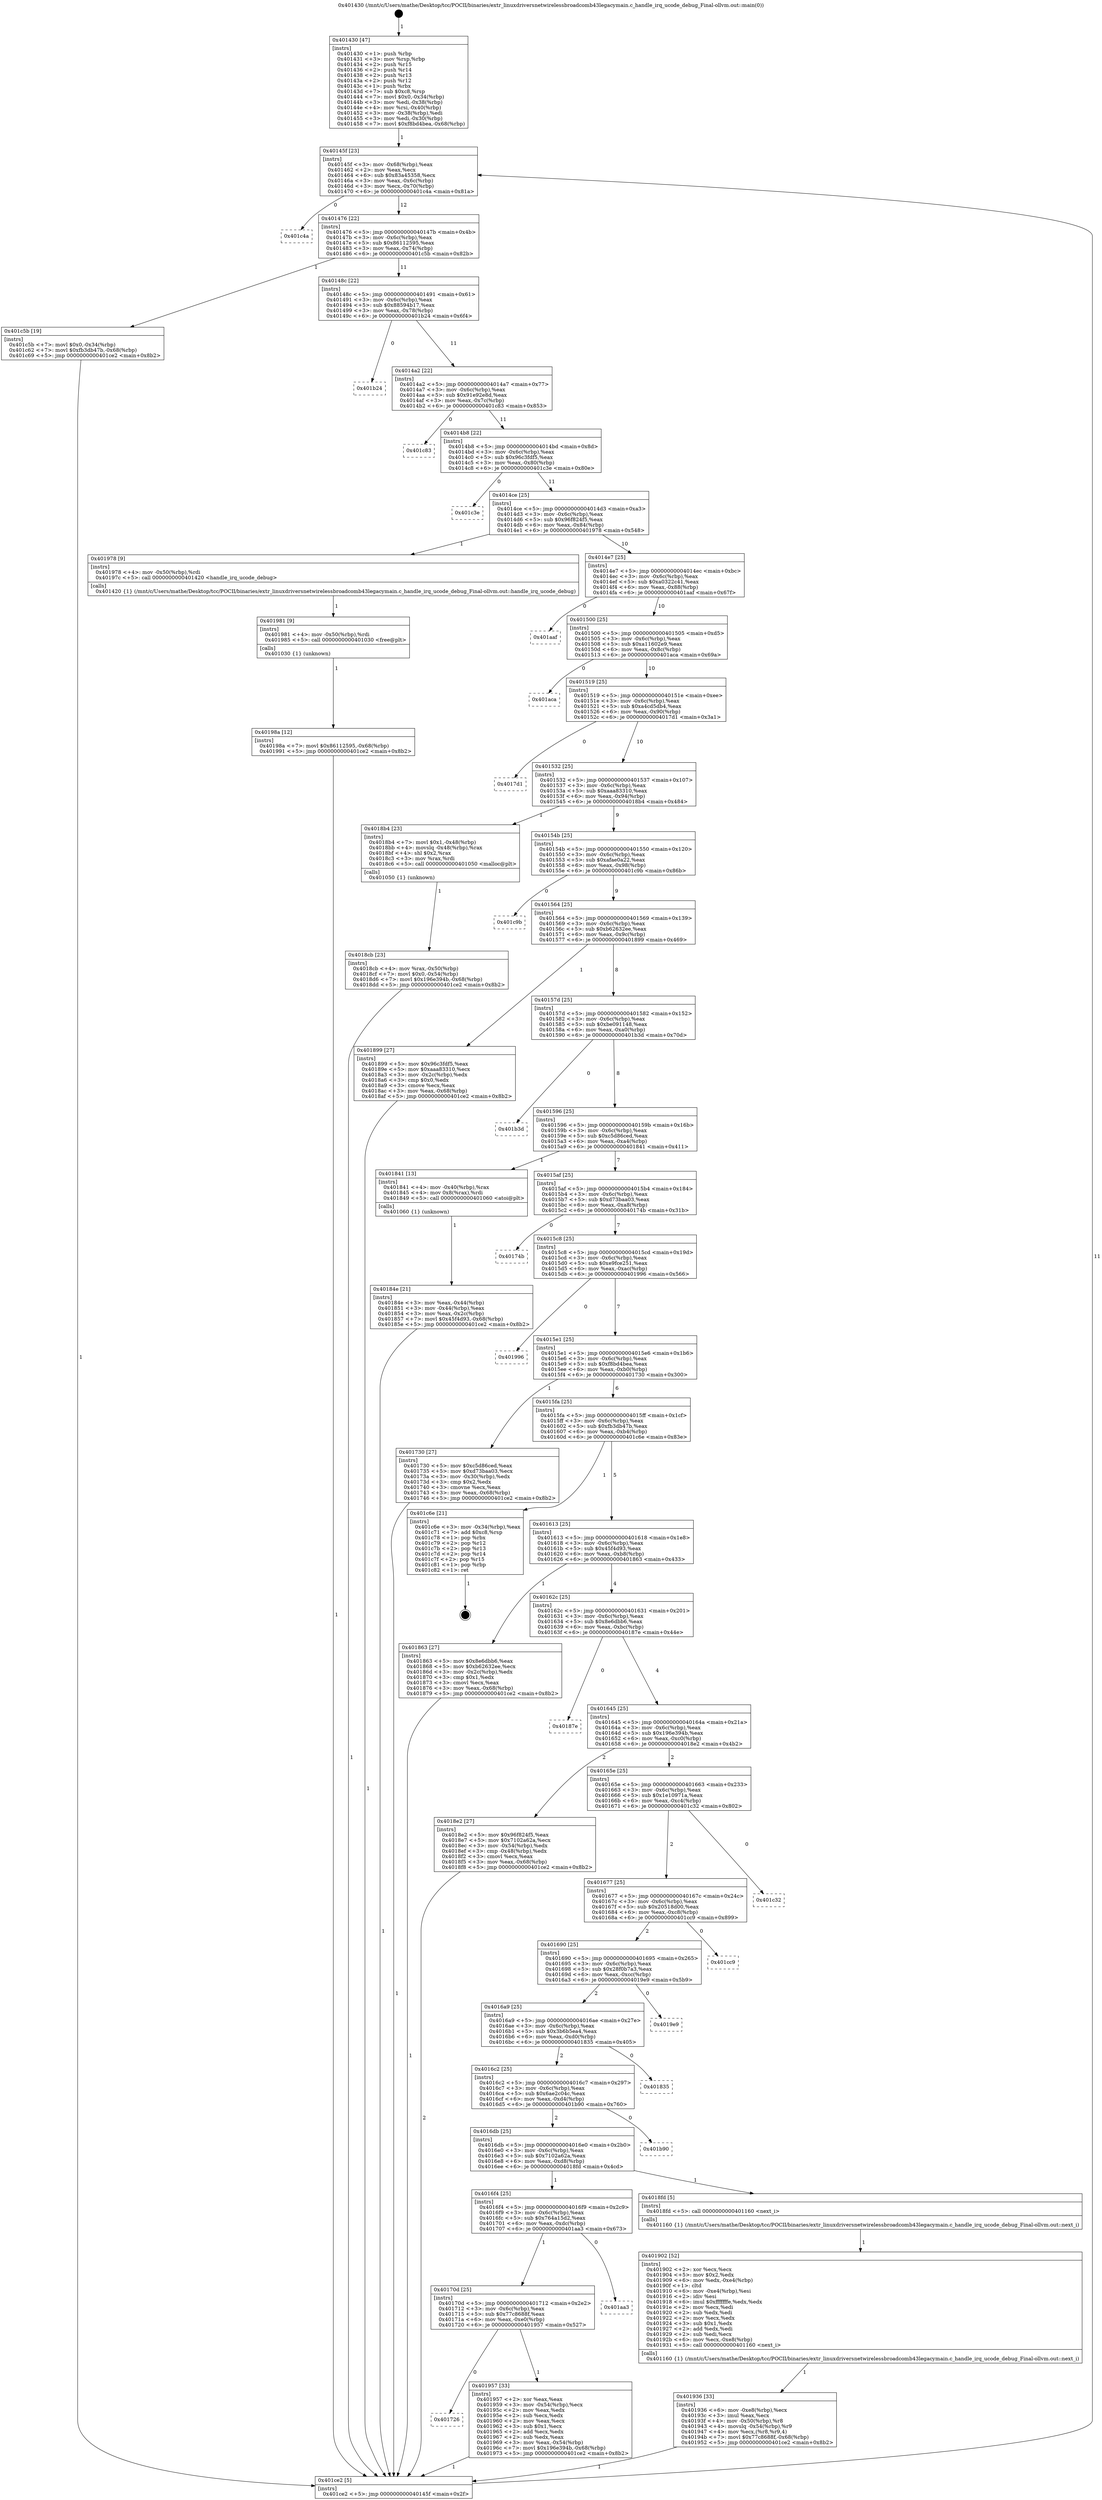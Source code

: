 digraph "0x401430" {
  label = "0x401430 (/mnt/c/Users/mathe/Desktop/tcc/POCII/binaries/extr_linuxdriversnetwirelessbroadcomb43legacymain.c_handle_irq_ucode_debug_Final-ollvm.out::main(0))"
  labelloc = "t"
  node[shape=record]

  Entry [label="",width=0.3,height=0.3,shape=circle,fillcolor=black,style=filled]
  "0x40145f" [label="{
     0x40145f [23]\l
     | [instrs]\l
     &nbsp;&nbsp;0x40145f \<+3\>: mov -0x68(%rbp),%eax\l
     &nbsp;&nbsp;0x401462 \<+2\>: mov %eax,%ecx\l
     &nbsp;&nbsp;0x401464 \<+6\>: sub $0x83a45358,%ecx\l
     &nbsp;&nbsp;0x40146a \<+3\>: mov %eax,-0x6c(%rbp)\l
     &nbsp;&nbsp;0x40146d \<+3\>: mov %ecx,-0x70(%rbp)\l
     &nbsp;&nbsp;0x401470 \<+6\>: je 0000000000401c4a \<main+0x81a\>\l
  }"]
  "0x401c4a" [label="{
     0x401c4a\l
  }", style=dashed]
  "0x401476" [label="{
     0x401476 [22]\l
     | [instrs]\l
     &nbsp;&nbsp;0x401476 \<+5\>: jmp 000000000040147b \<main+0x4b\>\l
     &nbsp;&nbsp;0x40147b \<+3\>: mov -0x6c(%rbp),%eax\l
     &nbsp;&nbsp;0x40147e \<+5\>: sub $0x86112595,%eax\l
     &nbsp;&nbsp;0x401483 \<+3\>: mov %eax,-0x74(%rbp)\l
     &nbsp;&nbsp;0x401486 \<+6\>: je 0000000000401c5b \<main+0x82b\>\l
  }"]
  Exit [label="",width=0.3,height=0.3,shape=circle,fillcolor=black,style=filled,peripheries=2]
  "0x401c5b" [label="{
     0x401c5b [19]\l
     | [instrs]\l
     &nbsp;&nbsp;0x401c5b \<+7\>: movl $0x0,-0x34(%rbp)\l
     &nbsp;&nbsp;0x401c62 \<+7\>: movl $0xfb3db47b,-0x68(%rbp)\l
     &nbsp;&nbsp;0x401c69 \<+5\>: jmp 0000000000401ce2 \<main+0x8b2\>\l
  }"]
  "0x40148c" [label="{
     0x40148c [22]\l
     | [instrs]\l
     &nbsp;&nbsp;0x40148c \<+5\>: jmp 0000000000401491 \<main+0x61\>\l
     &nbsp;&nbsp;0x401491 \<+3\>: mov -0x6c(%rbp),%eax\l
     &nbsp;&nbsp;0x401494 \<+5\>: sub $0x88594b17,%eax\l
     &nbsp;&nbsp;0x401499 \<+3\>: mov %eax,-0x78(%rbp)\l
     &nbsp;&nbsp;0x40149c \<+6\>: je 0000000000401b24 \<main+0x6f4\>\l
  }"]
  "0x40198a" [label="{
     0x40198a [12]\l
     | [instrs]\l
     &nbsp;&nbsp;0x40198a \<+7\>: movl $0x86112595,-0x68(%rbp)\l
     &nbsp;&nbsp;0x401991 \<+5\>: jmp 0000000000401ce2 \<main+0x8b2\>\l
  }"]
  "0x401b24" [label="{
     0x401b24\l
  }", style=dashed]
  "0x4014a2" [label="{
     0x4014a2 [22]\l
     | [instrs]\l
     &nbsp;&nbsp;0x4014a2 \<+5\>: jmp 00000000004014a7 \<main+0x77\>\l
     &nbsp;&nbsp;0x4014a7 \<+3\>: mov -0x6c(%rbp),%eax\l
     &nbsp;&nbsp;0x4014aa \<+5\>: sub $0x91e92e8d,%eax\l
     &nbsp;&nbsp;0x4014af \<+3\>: mov %eax,-0x7c(%rbp)\l
     &nbsp;&nbsp;0x4014b2 \<+6\>: je 0000000000401c83 \<main+0x853\>\l
  }"]
  "0x401981" [label="{
     0x401981 [9]\l
     | [instrs]\l
     &nbsp;&nbsp;0x401981 \<+4\>: mov -0x50(%rbp),%rdi\l
     &nbsp;&nbsp;0x401985 \<+5\>: call 0000000000401030 \<free@plt\>\l
     | [calls]\l
     &nbsp;&nbsp;0x401030 \{1\} (unknown)\l
  }"]
  "0x401c83" [label="{
     0x401c83\l
  }", style=dashed]
  "0x4014b8" [label="{
     0x4014b8 [22]\l
     | [instrs]\l
     &nbsp;&nbsp;0x4014b8 \<+5\>: jmp 00000000004014bd \<main+0x8d\>\l
     &nbsp;&nbsp;0x4014bd \<+3\>: mov -0x6c(%rbp),%eax\l
     &nbsp;&nbsp;0x4014c0 \<+5\>: sub $0x96c3fdf5,%eax\l
     &nbsp;&nbsp;0x4014c5 \<+3\>: mov %eax,-0x80(%rbp)\l
     &nbsp;&nbsp;0x4014c8 \<+6\>: je 0000000000401c3e \<main+0x80e\>\l
  }"]
  "0x401726" [label="{
     0x401726\l
  }", style=dashed]
  "0x401c3e" [label="{
     0x401c3e\l
  }", style=dashed]
  "0x4014ce" [label="{
     0x4014ce [25]\l
     | [instrs]\l
     &nbsp;&nbsp;0x4014ce \<+5\>: jmp 00000000004014d3 \<main+0xa3\>\l
     &nbsp;&nbsp;0x4014d3 \<+3\>: mov -0x6c(%rbp),%eax\l
     &nbsp;&nbsp;0x4014d6 \<+5\>: sub $0x96f824f5,%eax\l
     &nbsp;&nbsp;0x4014db \<+6\>: mov %eax,-0x84(%rbp)\l
     &nbsp;&nbsp;0x4014e1 \<+6\>: je 0000000000401978 \<main+0x548\>\l
  }"]
  "0x401957" [label="{
     0x401957 [33]\l
     | [instrs]\l
     &nbsp;&nbsp;0x401957 \<+2\>: xor %eax,%eax\l
     &nbsp;&nbsp;0x401959 \<+3\>: mov -0x54(%rbp),%ecx\l
     &nbsp;&nbsp;0x40195c \<+2\>: mov %eax,%edx\l
     &nbsp;&nbsp;0x40195e \<+2\>: sub %ecx,%edx\l
     &nbsp;&nbsp;0x401960 \<+2\>: mov %eax,%ecx\l
     &nbsp;&nbsp;0x401962 \<+3\>: sub $0x1,%ecx\l
     &nbsp;&nbsp;0x401965 \<+2\>: add %ecx,%edx\l
     &nbsp;&nbsp;0x401967 \<+2\>: sub %edx,%eax\l
     &nbsp;&nbsp;0x401969 \<+3\>: mov %eax,-0x54(%rbp)\l
     &nbsp;&nbsp;0x40196c \<+7\>: movl $0x196e394b,-0x68(%rbp)\l
     &nbsp;&nbsp;0x401973 \<+5\>: jmp 0000000000401ce2 \<main+0x8b2\>\l
  }"]
  "0x401978" [label="{
     0x401978 [9]\l
     | [instrs]\l
     &nbsp;&nbsp;0x401978 \<+4\>: mov -0x50(%rbp),%rdi\l
     &nbsp;&nbsp;0x40197c \<+5\>: call 0000000000401420 \<handle_irq_ucode_debug\>\l
     | [calls]\l
     &nbsp;&nbsp;0x401420 \{1\} (/mnt/c/Users/mathe/Desktop/tcc/POCII/binaries/extr_linuxdriversnetwirelessbroadcomb43legacymain.c_handle_irq_ucode_debug_Final-ollvm.out::handle_irq_ucode_debug)\l
  }"]
  "0x4014e7" [label="{
     0x4014e7 [25]\l
     | [instrs]\l
     &nbsp;&nbsp;0x4014e7 \<+5\>: jmp 00000000004014ec \<main+0xbc\>\l
     &nbsp;&nbsp;0x4014ec \<+3\>: mov -0x6c(%rbp),%eax\l
     &nbsp;&nbsp;0x4014ef \<+5\>: sub $0xa0322c41,%eax\l
     &nbsp;&nbsp;0x4014f4 \<+6\>: mov %eax,-0x88(%rbp)\l
     &nbsp;&nbsp;0x4014fa \<+6\>: je 0000000000401aaf \<main+0x67f\>\l
  }"]
  "0x40170d" [label="{
     0x40170d [25]\l
     | [instrs]\l
     &nbsp;&nbsp;0x40170d \<+5\>: jmp 0000000000401712 \<main+0x2e2\>\l
     &nbsp;&nbsp;0x401712 \<+3\>: mov -0x6c(%rbp),%eax\l
     &nbsp;&nbsp;0x401715 \<+5\>: sub $0x77c8688f,%eax\l
     &nbsp;&nbsp;0x40171a \<+6\>: mov %eax,-0xe0(%rbp)\l
     &nbsp;&nbsp;0x401720 \<+6\>: je 0000000000401957 \<main+0x527\>\l
  }"]
  "0x401aaf" [label="{
     0x401aaf\l
  }", style=dashed]
  "0x401500" [label="{
     0x401500 [25]\l
     | [instrs]\l
     &nbsp;&nbsp;0x401500 \<+5\>: jmp 0000000000401505 \<main+0xd5\>\l
     &nbsp;&nbsp;0x401505 \<+3\>: mov -0x6c(%rbp),%eax\l
     &nbsp;&nbsp;0x401508 \<+5\>: sub $0xa11602e9,%eax\l
     &nbsp;&nbsp;0x40150d \<+6\>: mov %eax,-0x8c(%rbp)\l
     &nbsp;&nbsp;0x401513 \<+6\>: je 0000000000401aca \<main+0x69a\>\l
  }"]
  "0x401aa3" [label="{
     0x401aa3\l
  }", style=dashed]
  "0x401aca" [label="{
     0x401aca\l
  }", style=dashed]
  "0x401519" [label="{
     0x401519 [25]\l
     | [instrs]\l
     &nbsp;&nbsp;0x401519 \<+5\>: jmp 000000000040151e \<main+0xee\>\l
     &nbsp;&nbsp;0x40151e \<+3\>: mov -0x6c(%rbp),%eax\l
     &nbsp;&nbsp;0x401521 \<+5\>: sub $0xa4cd5db4,%eax\l
     &nbsp;&nbsp;0x401526 \<+6\>: mov %eax,-0x90(%rbp)\l
     &nbsp;&nbsp;0x40152c \<+6\>: je 00000000004017d1 \<main+0x3a1\>\l
  }"]
  "0x401936" [label="{
     0x401936 [33]\l
     | [instrs]\l
     &nbsp;&nbsp;0x401936 \<+6\>: mov -0xe8(%rbp),%ecx\l
     &nbsp;&nbsp;0x40193c \<+3\>: imul %eax,%ecx\l
     &nbsp;&nbsp;0x40193f \<+4\>: mov -0x50(%rbp),%r8\l
     &nbsp;&nbsp;0x401943 \<+4\>: movslq -0x54(%rbp),%r9\l
     &nbsp;&nbsp;0x401947 \<+4\>: mov %ecx,(%r8,%r9,4)\l
     &nbsp;&nbsp;0x40194b \<+7\>: movl $0x77c8688f,-0x68(%rbp)\l
     &nbsp;&nbsp;0x401952 \<+5\>: jmp 0000000000401ce2 \<main+0x8b2\>\l
  }"]
  "0x4017d1" [label="{
     0x4017d1\l
  }", style=dashed]
  "0x401532" [label="{
     0x401532 [25]\l
     | [instrs]\l
     &nbsp;&nbsp;0x401532 \<+5\>: jmp 0000000000401537 \<main+0x107\>\l
     &nbsp;&nbsp;0x401537 \<+3\>: mov -0x6c(%rbp),%eax\l
     &nbsp;&nbsp;0x40153a \<+5\>: sub $0xaaa83310,%eax\l
     &nbsp;&nbsp;0x40153f \<+6\>: mov %eax,-0x94(%rbp)\l
     &nbsp;&nbsp;0x401545 \<+6\>: je 00000000004018b4 \<main+0x484\>\l
  }"]
  "0x401902" [label="{
     0x401902 [52]\l
     | [instrs]\l
     &nbsp;&nbsp;0x401902 \<+2\>: xor %ecx,%ecx\l
     &nbsp;&nbsp;0x401904 \<+5\>: mov $0x2,%edx\l
     &nbsp;&nbsp;0x401909 \<+6\>: mov %edx,-0xe4(%rbp)\l
     &nbsp;&nbsp;0x40190f \<+1\>: cltd\l
     &nbsp;&nbsp;0x401910 \<+6\>: mov -0xe4(%rbp),%esi\l
     &nbsp;&nbsp;0x401916 \<+2\>: idiv %esi\l
     &nbsp;&nbsp;0x401918 \<+6\>: imul $0xfffffffe,%edx,%edx\l
     &nbsp;&nbsp;0x40191e \<+2\>: mov %ecx,%edi\l
     &nbsp;&nbsp;0x401920 \<+2\>: sub %edx,%edi\l
     &nbsp;&nbsp;0x401922 \<+2\>: mov %ecx,%edx\l
     &nbsp;&nbsp;0x401924 \<+3\>: sub $0x1,%edx\l
     &nbsp;&nbsp;0x401927 \<+2\>: add %edx,%edi\l
     &nbsp;&nbsp;0x401929 \<+2\>: sub %edi,%ecx\l
     &nbsp;&nbsp;0x40192b \<+6\>: mov %ecx,-0xe8(%rbp)\l
     &nbsp;&nbsp;0x401931 \<+5\>: call 0000000000401160 \<next_i\>\l
     | [calls]\l
     &nbsp;&nbsp;0x401160 \{1\} (/mnt/c/Users/mathe/Desktop/tcc/POCII/binaries/extr_linuxdriversnetwirelessbroadcomb43legacymain.c_handle_irq_ucode_debug_Final-ollvm.out::next_i)\l
  }"]
  "0x4018b4" [label="{
     0x4018b4 [23]\l
     | [instrs]\l
     &nbsp;&nbsp;0x4018b4 \<+7\>: movl $0x1,-0x48(%rbp)\l
     &nbsp;&nbsp;0x4018bb \<+4\>: movslq -0x48(%rbp),%rax\l
     &nbsp;&nbsp;0x4018bf \<+4\>: shl $0x2,%rax\l
     &nbsp;&nbsp;0x4018c3 \<+3\>: mov %rax,%rdi\l
     &nbsp;&nbsp;0x4018c6 \<+5\>: call 0000000000401050 \<malloc@plt\>\l
     | [calls]\l
     &nbsp;&nbsp;0x401050 \{1\} (unknown)\l
  }"]
  "0x40154b" [label="{
     0x40154b [25]\l
     | [instrs]\l
     &nbsp;&nbsp;0x40154b \<+5\>: jmp 0000000000401550 \<main+0x120\>\l
     &nbsp;&nbsp;0x401550 \<+3\>: mov -0x6c(%rbp),%eax\l
     &nbsp;&nbsp;0x401553 \<+5\>: sub $0xafae0a22,%eax\l
     &nbsp;&nbsp;0x401558 \<+6\>: mov %eax,-0x98(%rbp)\l
     &nbsp;&nbsp;0x40155e \<+6\>: je 0000000000401c9b \<main+0x86b\>\l
  }"]
  "0x4016f4" [label="{
     0x4016f4 [25]\l
     | [instrs]\l
     &nbsp;&nbsp;0x4016f4 \<+5\>: jmp 00000000004016f9 \<main+0x2c9\>\l
     &nbsp;&nbsp;0x4016f9 \<+3\>: mov -0x6c(%rbp),%eax\l
     &nbsp;&nbsp;0x4016fc \<+5\>: sub $0x764a15d2,%eax\l
     &nbsp;&nbsp;0x401701 \<+6\>: mov %eax,-0xdc(%rbp)\l
     &nbsp;&nbsp;0x401707 \<+6\>: je 0000000000401aa3 \<main+0x673\>\l
  }"]
  "0x401c9b" [label="{
     0x401c9b\l
  }", style=dashed]
  "0x401564" [label="{
     0x401564 [25]\l
     | [instrs]\l
     &nbsp;&nbsp;0x401564 \<+5\>: jmp 0000000000401569 \<main+0x139\>\l
     &nbsp;&nbsp;0x401569 \<+3\>: mov -0x6c(%rbp),%eax\l
     &nbsp;&nbsp;0x40156c \<+5\>: sub $0xb62632ee,%eax\l
     &nbsp;&nbsp;0x401571 \<+6\>: mov %eax,-0x9c(%rbp)\l
     &nbsp;&nbsp;0x401577 \<+6\>: je 0000000000401899 \<main+0x469\>\l
  }"]
  "0x4018fd" [label="{
     0x4018fd [5]\l
     | [instrs]\l
     &nbsp;&nbsp;0x4018fd \<+5\>: call 0000000000401160 \<next_i\>\l
     | [calls]\l
     &nbsp;&nbsp;0x401160 \{1\} (/mnt/c/Users/mathe/Desktop/tcc/POCII/binaries/extr_linuxdriversnetwirelessbroadcomb43legacymain.c_handle_irq_ucode_debug_Final-ollvm.out::next_i)\l
  }"]
  "0x401899" [label="{
     0x401899 [27]\l
     | [instrs]\l
     &nbsp;&nbsp;0x401899 \<+5\>: mov $0x96c3fdf5,%eax\l
     &nbsp;&nbsp;0x40189e \<+5\>: mov $0xaaa83310,%ecx\l
     &nbsp;&nbsp;0x4018a3 \<+3\>: mov -0x2c(%rbp),%edx\l
     &nbsp;&nbsp;0x4018a6 \<+3\>: cmp $0x0,%edx\l
     &nbsp;&nbsp;0x4018a9 \<+3\>: cmove %ecx,%eax\l
     &nbsp;&nbsp;0x4018ac \<+3\>: mov %eax,-0x68(%rbp)\l
     &nbsp;&nbsp;0x4018af \<+5\>: jmp 0000000000401ce2 \<main+0x8b2\>\l
  }"]
  "0x40157d" [label="{
     0x40157d [25]\l
     | [instrs]\l
     &nbsp;&nbsp;0x40157d \<+5\>: jmp 0000000000401582 \<main+0x152\>\l
     &nbsp;&nbsp;0x401582 \<+3\>: mov -0x6c(%rbp),%eax\l
     &nbsp;&nbsp;0x401585 \<+5\>: sub $0xbe091148,%eax\l
     &nbsp;&nbsp;0x40158a \<+6\>: mov %eax,-0xa0(%rbp)\l
     &nbsp;&nbsp;0x401590 \<+6\>: je 0000000000401b3d \<main+0x70d\>\l
  }"]
  "0x4016db" [label="{
     0x4016db [25]\l
     | [instrs]\l
     &nbsp;&nbsp;0x4016db \<+5\>: jmp 00000000004016e0 \<main+0x2b0\>\l
     &nbsp;&nbsp;0x4016e0 \<+3\>: mov -0x6c(%rbp),%eax\l
     &nbsp;&nbsp;0x4016e3 \<+5\>: sub $0x7102a62a,%eax\l
     &nbsp;&nbsp;0x4016e8 \<+6\>: mov %eax,-0xd8(%rbp)\l
     &nbsp;&nbsp;0x4016ee \<+6\>: je 00000000004018fd \<main+0x4cd\>\l
  }"]
  "0x401b3d" [label="{
     0x401b3d\l
  }", style=dashed]
  "0x401596" [label="{
     0x401596 [25]\l
     | [instrs]\l
     &nbsp;&nbsp;0x401596 \<+5\>: jmp 000000000040159b \<main+0x16b\>\l
     &nbsp;&nbsp;0x40159b \<+3\>: mov -0x6c(%rbp),%eax\l
     &nbsp;&nbsp;0x40159e \<+5\>: sub $0xc5d86ced,%eax\l
     &nbsp;&nbsp;0x4015a3 \<+6\>: mov %eax,-0xa4(%rbp)\l
     &nbsp;&nbsp;0x4015a9 \<+6\>: je 0000000000401841 \<main+0x411\>\l
  }"]
  "0x401b90" [label="{
     0x401b90\l
  }", style=dashed]
  "0x401841" [label="{
     0x401841 [13]\l
     | [instrs]\l
     &nbsp;&nbsp;0x401841 \<+4\>: mov -0x40(%rbp),%rax\l
     &nbsp;&nbsp;0x401845 \<+4\>: mov 0x8(%rax),%rdi\l
     &nbsp;&nbsp;0x401849 \<+5\>: call 0000000000401060 \<atoi@plt\>\l
     | [calls]\l
     &nbsp;&nbsp;0x401060 \{1\} (unknown)\l
  }"]
  "0x4015af" [label="{
     0x4015af [25]\l
     | [instrs]\l
     &nbsp;&nbsp;0x4015af \<+5\>: jmp 00000000004015b4 \<main+0x184\>\l
     &nbsp;&nbsp;0x4015b4 \<+3\>: mov -0x6c(%rbp),%eax\l
     &nbsp;&nbsp;0x4015b7 \<+5\>: sub $0xd73baa03,%eax\l
     &nbsp;&nbsp;0x4015bc \<+6\>: mov %eax,-0xa8(%rbp)\l
     &nbsp;&nbsp;0x4015c2 \<+6\>: je 000000000040174b \<main+0x31b\>\l
  }"]
  "0x4016c2" [label="{
     0x4016c2 [25]\l
     | [instrs]\l
     &nbsp;&nbsp;0x4016c2 \<+5\>: jmp 00000000004016c7 \<main+0x297\>\l
     &nbsp;&nbsp;0x4016c7 \<+3\>: mov -0x6c(%rbp),%eax\l
     &nbsp;&nbsp;0x4016ca \<+5\>: sub $0x6ae2c04c,%eax\l
     &nbsp;&nbsp;0x4016cf \<+6\>: mov %eax,-0xd4(%rbp)\l
     &nbsp;&nbsp;0x4016d5 \<+6\>: je 0000000000401b90 \<main+0x760\>\l
  }"]
  "0x40174b" [label="{
     0x40174b\l
  }", style=dashed]
  "0x4015c8" [label="{
     0x4015c8 [25]\l
     | [instrs]\l
     &nbsp;&nbsp;0x4015c8 \<+5\>: jmp 00000000004015cd \<main+0x19d\>\l
     &nbsp;&nbsp;0x4015cd \<+3\>: mov -0x6c(%rbp),%eax\l
     &nbsp;&nbsp;0x4015d0 \<+5\>: sub $0xe9fce251,%eax\l
     &nbsp;&nbsp;0x4015d5 \<+6\>: mov %eax,-0xac(%rbp)\l
     &nbsp;&nbsp;0x4015db \<+6\>: je 0000000000401996 \<main+0x566\>\l
  }"]
  "0x401835" [label="{
     0x401835\l
  }", style=dashed]
  "0x401996" [label="{
     0x401996\l
  }", style=dashed]
  "0x4015e1" [label="{
     0x4015e1 [25]\l
     | [instrs]\l
     &nbsp;&nbsp;0x4015e1 \<+5\>: jmp 00000000004015e6 \<main+0x1b6\>\l
     &nbsp;&nbsp;0x4015e6 \<+3\>: mov -0x6c(%rbp),%eax\l
     &nbsp;&nbsp;0x4015e9 \<+5\>: sub $0xf8bd4bea,%eax\l
     &nbsp;&nbsp;0x4015ee \<+6\>: mov %eax,-0xb0(%rbp)\l
     &nbsp;&nbsp;0x4015f4 \<+6\>: je 0000000000401730 \<main+0x300\>\l
  }"]
  "0x4016a9" [label="{
     0x4016a9 [25]\l
     | [instrs]\l
     &nbsp;&nbsp;0x4016a9 \<+5\>: jmp 00000000004016ae \<main+0x27e\>\l
     &nbsp;&nbsp;0x4016ae \<+3\>: mov -0x6c(%rbp),%eax\l
     &nbsp;&nbsp;0x4016b1 \<+5\>: sub $0x3b6b5ea4,%eax\l
     &nbsp;&nbsp;0x4016b6 \<+6\>: mov %eax,-0xd0(%rbp)\l
     &nbsp;&nbsp;0x4016bc \<+6\>: je 0000000000401835 \<main+0x405\>\l
  }"]
  "0x401730" [label="{
     0x401730 [27]\l
     | [instrs]\l
     &nbsp;&nbsp;0x401730 \<+5\>: mov $0xc5d86ced,%eax\l
     &nbsp;&nbsp;0x401735 \<+5\>: mov $0xd73baa03,%ecx\l
     &nbsp;&nbsp;0x40173a \<+3\>: mov -0x30(%rbp),%edx\l
     &nbsp;&nbsp;0x40173d \<+3\>: cmp $0x2,%edx\l
     &nbsp;&nbsp;0x401740 \<+3\>: cmovne %ecx,%eax\l
     &nbsp;&nbsp;0x401743 \<+3\>: mov %eax,-0x68(%rbp)\l
     &nbsp;&nbsp;0x401746 \<+5\>: jmp 0000000000401ce2 \<main+0x8b2\>\l
  }"]
  "0x4015fa" [label="{
     0x4015fa [25]\l
     | [instrs]\l
     &nbsp;&nbsp;0x4015fa \<+5\>: jmp 00000000004015ff \<main+0x1cf\>\l
     &nbsp;&nbsp;0x4015ff \<+3\>: mov -0x6c(%rbp),%eax\l
     &nbsp;&nbsp;0x401602 \<+5\>: sub $0xfb3db47b,%eax\l
     &nbsp;&nbsp;0x401607 \<+6\>: mov %eax,-0xb4(%rbp)\l
     &nbsp;&nbsp;0x40160d \<+6\>: je 0000000000401c6e \<main+0x83e\>\l
  }"]
  "0x401ce2" [label="{
     0x401ce2 [5]\l
     | [instrs]\l
     &nbsp;&nbsp;0x401ce2 \<+5\>: jmp 000000000040145f \<main+0x2f\>\l
  }"]
  "0x401430" [label="{
     0x401430 [47]\l
     | [instrs]\l
     &nbsp;&nbsp;0x401430 \<+1\>: push %rbp\l
     &nbsp;&nbsp;0x401431 \<+3\>: mov %rsp,%rbp\l
     &nbsp;&nbsp;0x401434 \<+2\>: push %r15\l
     &nbsp;&nbsp;0x401436 \<+2\>: push %r14\l
     &nbsp;&nbsp;0x401438 \<+2\>: push %r13\l
     &nbsp;&nbsp;0x40143a \<+2\>: push %r12\l
     &nbsp;&nbsp;0x40143c \<+1\>: push %rbx\l
     &nbsp;&nbsp;0x40143d \<+7\>: sub $0xc8,%rsp\l
     &nbsp;&nbsp;0x401444 \<+7\>: movl $0x0,-0x34(%rbp)\l
     &nbsp;&nbsp;0x40144b \<+3\>: mov %edi,-0x38(%rbp)\l
     &nbsp;&nbsp;0x40144e \<+4\>: mov %rsi,-0x40(%rbp)\l
     &nbsp;&nbsp;0x401452 \<+3\>: mov -0x38(%rbp),%edi\l
     &nbsp;&nbsp;0x401455 \<+3\>: mov %edi,-0x30(%rbp)\l
     &nbsp;&nbsp;0x401458 \<+7\>: movl $0xf8bd4bea,-0x68(%rbp)\l
  }"]
  "0x40184e" [label="{
     0x40184e [21]\l
     | [instrs]\l
     &nbsp;&nbsp;0x40184e \<+3\>: mov %eax,-0x44(%rbp)\l
     &nbsp;&nbsp;0x401851 \<+3\>: mov -0x44(%rbp),%eax\l
     &nbsp;&nbsp;0x401854 \<+3\>: mov %eax,-0x2c(%rbp)\l
     &nbsp;&nbsp;0x401857 \<+7\>: movl $0x45f4d93,-0x68(%rbp)\l
     &nbsp;&nbsp;0x40185e \<+5\>: jmp 0000000000401ce2 \<main+0x8b2\>\l
  }"]
  "0x4019e9" [label="{
     0x4019e9\l
  }", style=dashed]
  "0x401c6e" [label="{
     0x401c6e [21]\l
     | [instrs]\l
     &nbsp;&nbsp;0x401c6e \<+3\>: mov -0x34(%rbp),%eax\l
     &nbsp;&nbsp;0x401c71 \<+7\>: add $0xc8,%rsp\l
     &nbsp;&nbsp;0x401c78 \<+1\>: pop %rbx\l
     &nbsp;&nbsp;0x401c79 \<+2\>: pop %r12\l
     &nbsp;&nbsp;0x401c7b \<+2\>: pop %r13\l
     &nbsp;&nbsp;0x401c7d \<+2\>: pop %r14\l
     &nbsp;&nbsp;0x401c7f \<+2\>: pop %r15\l
     &nbsp;&nbsp;0x401c81 \<+1\>: pop %rbp\l
     &nbsp;&nbsp;0x401c82 \<+1\>: ret\l
  }"]
  "0x401613" [label="{
     0x401613 [25]\l
     | [instrs]\l
     &nbsp;&nbsp;0x401613 \<+5\>: jmp 0000000000401618 \<main+0x1e8\>\l
     &nbsp;&nbsp;0x401618 \<+3\>: mov -0x6c(%rbp),%eax\l
     &nbsp;&nbsp;0x40161b \<+5\>: sub $0x45f4d93,%eax\l
     &nbsp;&nbsp;0x401620 \<+6\>: mov %eax,-0xb8(%rbp)\l
     &nbsp;&nbsp;0x401626 \<+6\>: je 0000000000401863 \<main+0x433\>\l
  }"]
  "0x401690" [label="{
     0x401690 [25]\l
     | [instrs]\l
     &nbsp;&nbsp;0x401690 \<+5\>: jmp 0000000000401695 \<main+0x265\>\l
     &nbsp;&nbsp;0x401695 \<+3\>: mov -0x6c(%rbp),%eax\l
     &nbsp;&nbsp;0x401698 \<+5\>: sub $0x28f0b7a3,%eax\l
     &nbsp;&nbsp;0x40169d \<+6\>: mov %eax,-0xcc(%rbp)\l
     &nbsp;&nbsp;0x4016a3 \<+6\>: je 00000000004019e9 \<main+0x5b9\>\l
  }"]
  "0x401863" [label="{
     0x401863 [27]\l
     | [instrs]\l
     &nbsp;&nbsp;0x401863 \<+5\>: mov $0x8e6dbb6,%eax\l
     &nbsp;&nbsp;0x401868 \<+5\>: mov $0xb62632ee,%ecx\l
     &nbsp;&nbsp;0x40186d \<+3\>: mov -0x2c(%rbp),%edx\l
     &nbsp;&nbsp;0x401870 \<+3\>: cmp $0x1,%edx\l
     &nbsp;&nbsp;0x401873 \<+3\>: cmovl %ecx,%eax\l
     &nbsp;&nbsp;0x401876 \<+3\>: mov %eax,-0x68(%rbp)\l
     &nbsp;&nbsp;0x401879 \<+5\>: jmp 0000000000401ce2 \<main+0x8b2\>\l
  }"]
  "0x40162c" [label="{
     0x40162c [25]\l
     | [instrs]\l
     &nbsp;&nbsp;0x40162c \<+5\>: jmp 0000000000401631 \<main+0x201\>\l
     &nbsp;&nbsp;0x401631 \<+3\>: mov -0x6c(%rbp),%eax\l
     &nbsp;&nbsp;0x401634 \<+5\>: sub $0x8e6dbb6,%eax\l
     &nbsp;&nbsp;0x401639 \<+6\>: mov %eax,-0xbc(%rbp)\l
     &nbsp;&nbsp;0x40163f \<+6\>: je 000000000040187e \<main+0x44e\>\l
  }"]
  "0x4018cb" [label="{
     0x4018cb [23]\l
     | [instrs]\l
     &nbsp;&nbsp;0x4018cb \<+4\>: mov %rax,-0x50(%rbp)\l
     &nbsp;&nbsp;0x4018cf \<+7\>: movl $0x0,-0x54(%rbp)\l
     &nbsp;&nbsp;0x4018d6 \<+7\>: movl $0x196e394b,-0x68(%rbp)\l
     &nbsp;&nbsp;0x4018dd \<+5\>: jmp 0000000000401ce2 \<main+0x8b2\>\l
  }"]
  "0x401cc9" [label="{
     0x401cc9\l
  }", style=dashed]
  "0x40187e" [label="{
     0x40187e\l
  }", style=dashed]
  "0x401645" [label="{
     0x401645 [25]\l
     | [instrs]\l
     &nbsp;&nbsp;0x401645 \<+5\>: jmp 000000000040164a \<main+0x21a\>\l
     &nbsp;&nbsp;0x40164a \<+3\>: mov -0x6c(%rbp),%eax\l
     &nbsp;&nbsp;0x40164d \<+5\>: sub $0x196e394b,%eax\l
     &nbsp;&nbsp;0x401652 \<+6\>: mov %eax,-0xc0(%rbp)\l
     &nbsp;&nbsp;0x401658 \<+6\>: je 00000000004018e2 \<main+0x4b2\>\l
  }"]
  "0x401677" [label="{
     0x401677 [25]\l
     | [instrs]\l
     &nbsp;&nbsp;0x401677 \<+5\>: jmp 000000000040167c \<main+0x24c\>\l
     &nbsp;&nbsp;0x40167c \<+3\>: mov -0x6c(%rbp),%eax\l
     &nbsp;&nbsp;0x40167f \<+5\>: sub $0x20518d00,%eax\l
     &nbsp;&nbsp;0x401684 \<+6\>: mov %eax,-0xc8(%rbp)\l
     &nbsp;&nbsp;0x40168a \<+6\>: je 0000000000401cc9 \<main+0x899\>\l
  }"]
  "0x4018e2" [label="{
     0x4018e2 [27]\l
     | [instrs]\l
     &nbsp;&nbsp;0x4018e2 \<+5\>: mov $0x96f824f5,%eax\l
     &nbsp;&nbsp;0x4018e7 \<+5\>: mov $0x7102a62a,%ecx\l
     &nbsp;&nbsp;0x4018ec \<+3\>: mov -0x54(%rbp),%edx\l
     &nbsp;&nbsp;0x4018ef \<+3\>: cmp -0x48(%rbp),%edx\l
     &nbsp;&nbsp;0x4018f2 \<+3\>: cmovl %ecx,%eax\l
     &nbsp;&nbsp;0x4018f5 \<+3\>: mov %eax,-0x68(%rbp)\l
     &nbsp;&nbsp;0x4018f8 \<+5\>: jmp 0000000000401ce2 \<main+0x8b2\>\l
  }"]
  "0x40165e" [label="{
     0x40165e [25]\l
     | [instrs]\l
     &nbsp;&nbsp;0x40165e \<+5\>: jmp 0000000000401663 \<main+0x233\>\l
     &nbsp;&nbsp;0x401663 \<+3\>: mov -0x6c(%rbp),%eax\l
     &nbsp;&nbsp;0x401666 \<+5\>: sub $0x1e10971a,%eax\l
     &nbsp;&nbsp;0x40166b \<+6\>: mov %eax,-0xc4(%rbp)\l
     &nbsp;&nbsp;0x401671 \<+6\>: je 0000000000401c32 \<main+0x802\>\l
  }"]
  "0x401c32" [label="{
     0x401c32\l
  }", style=dashed]
  Entry -> "0x401430" [label=" 1"]
  "0x40145f" -> "0x401c4a" [label=" 0"]
  "0x40145f" -> "0x401476" [label=" 12"]
  "0x401c6e" -> Exit [label=" 1"]
  "0x401476" -> "0x401c5b" [label=" 1"]
  "0x401476" -> "0x40148c" [label=" 11"]
  "0x401c5b" -> "0x401ce2" [label=" 1"]
  "0x40148c" -> "0x401b24" [label=" 0"]
  "0x40148c" -> "0x4014a2" [label=" 11"]
  "0x40198a" -> "0x401ce2" [label=" 1"]
  "0x4014a2" -> "0x401c83" [label=" 0"]
  "0x4014a2" -> "0x4014b8" [label=" 11"]
  "0x401981" -> "0x40198a" [label=" 1"]
  "0x4014b8" -> "0x401c3e" [label=" 0"]
  "0x4014b8" -> "0x4014ce" [label=" 11"]
  "0x401978" -> "0x401981" [label=" 1"]
  "0x4014ce" -> "0x401978" [label=" 1"]
  "0x4014ce" -> "0x4014e7" [label=" 10"]
  "0x401957" -> "0x401ce2" [label=" 1"]
  "0x4014e7" -> "0x401aaf" [label=" 0"]
  "0x4014e7" -> "0x401500" [label=" 10"]
  "0x40170d" -> "0x401957" [label=" 1"]
  "0x401500" -> "0x401aca" [label=" 0"]
  "0x401500" -> "0x401519" [label=" 10"]
  "0x40170d" -> "0x401726" [label=" 0"]
  "0x401519" -> "0x4017d1" [label=" 0"]
  "0x401519" -> "0x401532" [label=" 10"]
  "0x4016f4" -> "0x401aa3" [label=" 0"]
  "0x401532" -> "0x4018b4" [label=" 1"]
  "0x401532" -> "0x40154b" [label=" 9"]
  "0x4016f4" -> "0x40170d" [label=" 1"]
  "0x40154b" -> "0x401c9b" [label=" 0"]
  "0x40154b" -> "0x401564" [label=" 9"]
  "0x401936" -> "0x401ce2" [label=" 1"]
  "0x401564" -> "0x401899" [label=" 1"]
  "0x401564" -> "0x40157d" [label=" 8"]
  "0x401902" -> "0x401936" [label=" 1"]
  "0x40157d" -> "0x401b3d" [label=" 0"]
  "0x40157d" -> "0x401596" [label=" 8"]
  "0x4016db" -> "0x4016f4" [label=" 1"]
  "0x401596" -> "0x401841" [label=" 1"]
  "0x401596" -> "0x4015af" [label=" 7"]
  "0x4016db" -> "0x4018fd" [label=" 1"]
  "0x4015af" -> "0x40174b" [label=" 0"]
  "0x4015af" -> "0x4015c8" [label=" 7"]
  "0x4016c2" -> "0x4016db" [label=" 2"]
  "0x4015c8" -> "0x401996" [label=" 0"]
  "0x4015c8" -> "0x4015e1" [label=" 7"]
  "0x4016c2" -> "0x401b90" [label=" 0"]
  "0x4015e1" -> "0x401730" [label=" 1"]
  "0x4015e1" -> "0x4015fa" [label=" 6"]
  "0x401730" -> "0x401ce2" [label=" 1"]
  "0x401430" -> "0x40145f" [label=" 1"]
  "0x401ce2" -> "0x40145f" [label=" 11"]
  "0x401841" -> "0x40184e" [label=" 1"]
  "0x40184e" -> "0x401ce2" [label=" 1"]
  "0x4016a9" -> "0x4016c2" [label=" 2"]
  "0x4015fa" -> "0x401c6e" [label=" 1"]
  "0x4015fa" -> "0x401613" [label=" 5"]
  "0x4016a9" -> "0x401835" [label=" 0"]
  "0x401613" -> "0x401863" [label=" 1"]
  "0x401613" -> "0x40162c" [label=" 4"]
  "0x401863" -> "0x401ce2" [label=" 1"]
  "0x401899" -> "0x401ce2" [label=" 1"]
  "0x4018b4" -> "0x4018cb" [label=" 1"]
  "0x4018cb" -> "0x401ce2" [label=" 1"]
  "0x401690" -> "0x4016a9" [label=" 2"]
  "0x40162c" -> "0x40187e" [label=" 0"]
  "0x40162c" -> "0x401645" [label=" 4"]
  "0x401690" -> "0x4019e9" [label=" 0"]
  "0x401645" -> "0x4018e2" [label=" 2"]
  "0x401645" -> "0x40165e" [label=" 2"]
  "0x4018e2" -> "0x401ce2" [label=" 2"]
  "0x401677" -> "0x401690" [label=" 2"]
  "0x40165e" -> "0x401c32" [label=" 0"]
  "0x40165e" -> "0x401677" [label=" 2"]
  "0x4018fd" -> "0x401902" [label=" 1"]
  "0x401677" -> "0x401cc9" [label=" 0"]
}
